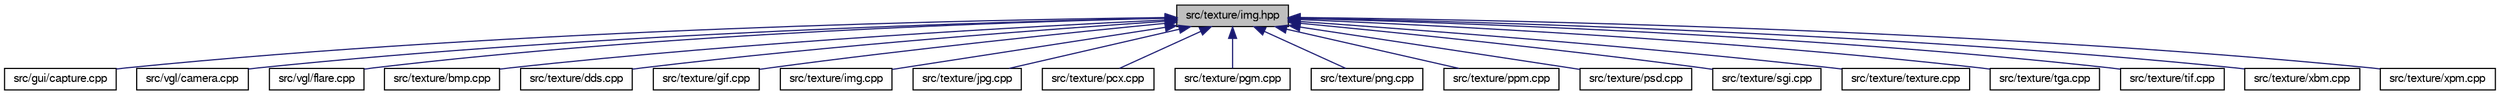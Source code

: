 digraph "src/texture/img.hpp"
{
 // LATEX_PDF_SIZE
  bgcolor="transparent";
  edge [fontname="FreeSans",fontsize="10",labelfontname="FreeSans",labelfontsize="10"];
  node [fontname="FreeSans",fontsize="10",shape=record];
  Node1 [label="src/texture/img.hpp",height=0.2,width=0.4,color="black", fillcolor="grey75", style="filled", fontcolor="black",tooltip=" "];
  Node1 -> Node2 [dir="back",color="midnightblue",fontsize="10",style="solid",fontname="FreeSans"];
  Node2 [label="src/gui/capture.cpp",height=0.2,width=0.4,color="black",URL="$a00200.html",tooltip=" "];
  Node1 -> Node3 [dir="back",color="midnightblue",fontsize="10",style="solid",fontname="FreeSans"];
  Node3 [label="src/vgl/camera.cpp",height=0.2,width=0.4,color="black",URL="$a00944.html",tooltip=" "];
  Node1 -> Node4 [dir="back",color="midnightblue",fontsize="10",style="solid",fontname="FreeSans"];
  Node4 [label="src/vgl/flare.cpp",height=0.2,width=0.4,color="black",URL="$a00959.html",tooltip=" "];
  Node1 -> Node5 [dir="back",color="midnightblue",fontsize="10",style="solid",fontname="FreeSans"];
  Node5 [label="src/texture/bmp.cpp",height=0.2,width=0.4,color="black",URL="$a01025.html",tooltip=" "];
  Node1 -> Node6 [dir="back",color="midnightblue",fontsize="10",style="solid",fontname="FreeSans"];
  Node6 [label="src/texture/dds.cpp",height=0.2,width=0.4,color="black",URL="$a01028.html",tooltip=" "];
  Node1 -> Node7 [dir="back",color="midnightblue",fontsize="10",style="solid",fontname="FreeSans"];
  Node7 [label="src/texture/gif.cpp",height=0.2,width=0.4,color="black",URL="$a01031.html",tooltip=" "];
  Node1 -> Node8 [dir="back",color="midnightblue",fontsize="10",style="solid",fontname="FreeSans"];
  Node8 [label="src/texture/img.cpp",height=0.2,width=0.4,color="black",URL="$a01040.html",tooltip=" "];
  Node1 -> Node9 [dir="back",color="midnightblue",fontsize="10",style="solid",fontname="FreeSans"];
  Node9 [label="src/texture/jpg.cpp",height=0.2,width=0.4,color="black",URL="$a01046.html",tooltip=" "];
  Node1 -> Node10 [dir="back",color="midnightblue",fontsize="10",style="solid",fontname="FreeSans"];
  Node10 [label="src/texture/pcx.cpp",height=0.2,width=0.4,color="black",URL="$a01049.html",tooltip=" "];
  Node1 -> Node11 [dir="back",color="midnightblue",fontsize="10",style="solid",fontname="FreeSans"];
  Node11 [label="src/texture/pgm.cpp",height=0.2,width=0.4,color="black",URL="$a01052.html",tooltip=" "];
  Node1 -> Node12 [dir="back",color="midnightblue",fontsize="10",style="solid",fontname="FreeSans"];
  Node12 [label="src/texture/png.cpp",height=0.2,width=0.4,color="black",URL="$a01055.html",tooltip=" "];
  Node1 -> Node13 [dir="back",color="midnightblue",fontsize="10",style="solid",fontname="FreeSans"];
  Node13 [label="src/texture/ppm.cpp",height=0.2,width=0.4,color="black",URL="$a01058.html",tooltip=" "];
  Node1 -> Node14 [dir="back",color="midnightblue",fontsize="10",style="solid",fontname="FreeSans"];
  Node14 [label="src/texture/psd.cpp",height=0.2,width=0.4,color="black",URL="$a01061.html",tooltip=" "];
  Node1 -> Node15 [dir="back",color="midnightblue",fontsize="10",style="solid",fontname="FreeSans"];
  Node15 [label="src/texture/sgi.cpp",height=0.2,width=0.4,color="black",URL="$a01064.html",tooltip=" "];
  Node1 -> Node16 [dir="back",color="midnightblue",fontsize="10",style="solid",fontname="FreeSans"];
  Node16 [label="src/texture/texture.cpp",height=0.2,width=0.4,color="black",URL="$a01067.html",tooltip=" "];
  Node1 -> Node17 [dir="back",color="midnightblue",fontsize="10",style="solid",fontname="FreeSans"];
  Node17 [label="src/texture/tga.cpp",height=0.2,width=0.4,color="black",URL="$a01073.html",tooltip=" "];
  Node1 -> Node18 [dir="back",color="midnightblue",fontsize="10",style="solid",fontname="FreeSans"];
  Node18 [label="src/texture/tif.cpp",height=0.2,width=0.4,color="black",URL="$a01076.html",tooltip=" "];
  Node1 -> Node19 [dir="back",color="midnightblue",fontsize="10",style="solid",fontname="FreeSans"];
  Node19 [label="src/texture/xbm.cpp",height=0.2,width=0.4,color="black",URL="$a01085.html",tooltip=" "];
  Node1 -> Node20 [dir="back",color="midnightblue",fontsize="10",style="solid",fontname="FreeSans"];
  Node20 [label="src/texture/xpm.cpp",height=0.2,width=0.4,color="black",URL="$a01088.html",tooltip=" "];
}
